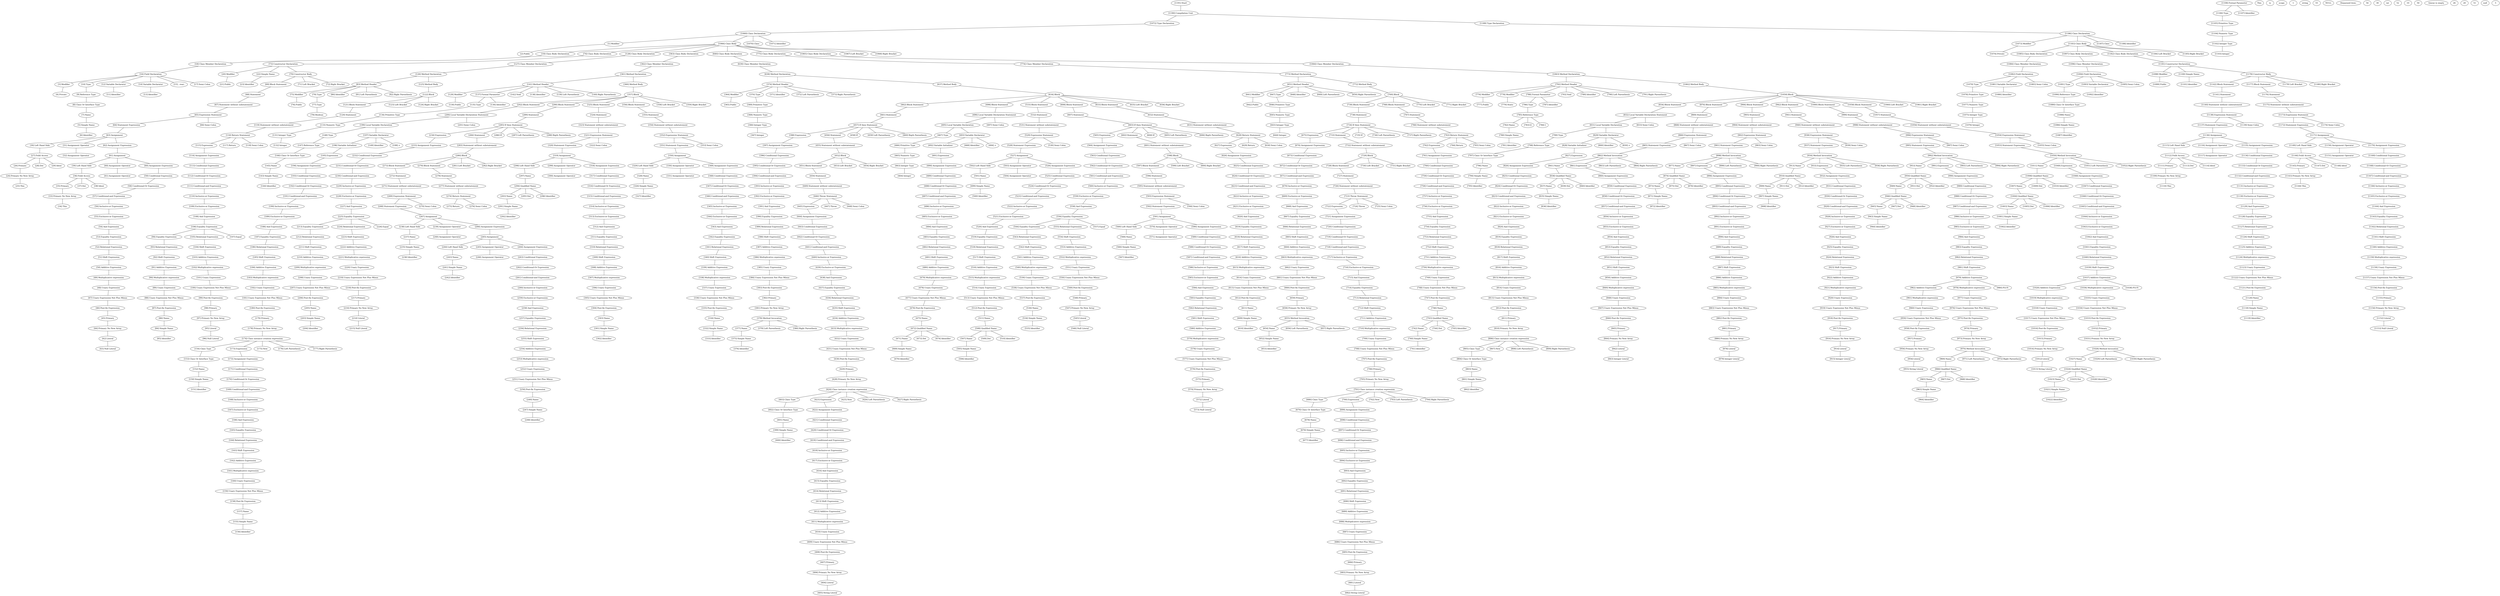 strict graph{ 
"[1] Modifier"--"[2] Public"
"[3] Modifier"--"[4] Private"
"[5] Simple Name"--"[6] Identifier"
"[7] Name"--"[5] Simple Name"
"[8] Class Or Interface Type"--"[7] Name"
"[9] Reference Type"--"[8] Class Or Interface Type"
"[10] Type"--"[9] Reference Type"
"[12] Variable Declarator"--"[11] Identifier"
"[14] Variable Declarator"--"[13] Identifier"
"[16] Field Declaration"--"[3] Modifier"
"[16] Field Declaration"--"[10] Type"
"[16] Field Declaration"--"[12] Variable Declarator"
"[16] Field Declaration"--"[15] , rear;"
"[16] Field Declaration"--"[14] Variable Declarator"
"[16] Field Declaration"--"[17] Semi Colon"
"[18] Class Member Declaration"--"[16] Field Declaration"
"[19] Class Body Declaration"--"[18] Class Member Declaration"
"[20] Modifier"--"[21] Public"
"[22] Simple Name"--"[23] Identifier"
"[24] Primary No New Array"--"[25] This"
"[26] Primary"--"[24] Primary No New Array"
"[27] Feild Access"--"[26] Primary"
"[27] Feild Access"--"[28] Dot"
"[27] Feild Access"--"[29] Ident"
"[30] Left Hand Side"--"[27] Feild Access"
"[31] Assignment Operator"--"[32] Assignment Operator"
"[33] Primary No New Array"--"[34] This"
"[35] Primary"--"[33] Primary No New Array"
"[36] Feild Access"--"[35] Primary"
"[36] Feild Access"--"[37] Dot"
"[36] Feild Access"--"[38] Ident"
"[39] Left Hand Side"--"[36] Feild Access"
"[40] Assignment Operator"--"[41] Assignment Operator"
"[42] Literal"--"[43] Null Literal"
"[44] Primary No New Array"--"[42] Literal"
"[45] Primary"--"[44] Primary No New Array"
"[46] Post-fix Expression"--"[45] Primary"
"[47] Unary Expression Not Plus Minus"--"[46] Post-fix Expression"
"[48] Unary Expression"--"[47] Unary Expression Not Plus Minus"
"[49] Multiplicative expression"--"[48] Unary Expression"
"[50] Additive Expression"--"[49] Multiplicative expression"
"[51] Shift Expression"--"[50] Additive Expression"
"[52] Relational Expression"--"[51] Shift Expression"
"[53] Equality Expression"--"[52] Relational Expression"
"[54] And Expression"--"[53] Equality Expression"
"[55] Exclusive-or Expression"--"[54] And Expression"
"[56] Inclusive-or Expression"--"[55] Exclusive-or Expression"
"[57] Conditional-and Expression"--"[56] Inclusive-or Expression"
"[58] Conditional-Or Expression"--"[57] Conditional-and Expression"
"[59] Conditional Expression"--"[58] Conditional-Or Expression"
"[60] Assignment Expression"--"[59] Conditional Expression"
"[61] Assignment"--"[39] Left Hand Side"
"[61] Assignment"--"[40] Assignment Operator"
"[61] Assignment"--"[60] Assignment Expression"
"[62] Assignment Expression"--"[61] Assignment"
"[63] Assignment"--"[30] Left Hand Side"
"[63] Assignment"--"[31] Assignment Operator"
"[63] Assignment"--"[62] Assignment Expression"
"[64] Statement Expression"--"[63] Assignment"
"[65] Expression Statement"--"[64] Statement Expression"
"[65] Expression Statement"--"[66] Semi Colon"
"[67] Statement without substatement"--"[65] Expression Statement"
"[68] Statement"--"[67] Statement without substatement"
"[69] Block Statement"--"[68] Statement"
"[70] Constructor Body"--"[71] Left Bracket"
"[70] Constructor Body"--"[69] Block Statement"
"[70] Constructor Body"--"[72] Right Bracket"
"[73] Constructor Declaration"--"[20] Modifier"
"[73] Constructor Declaration"--"[22] Simple Name"
"[73] Constructor Declaration"--"[70] Constructor Body"
"[74] Class Body Declaration"--"[73] Constructor Declaration"
"[75] Modifier"--"[76] Public"
"[77] Type"--"[78] Boolean"
"[79] Type"--"[77] Type"
"[83] Method Header"--"[75] Modifier"
"[83] Method Header"--"[79] Type"
"[83] Method Header"--"[80] Identifier"
"[83] Method Header"--"[81] Left Parenthesis"
"[83] Method Header"--"[82] Right Parenthesis"
"[84] Simple Name"--"[85] Identifier"
"[86] Name"--"[84] Simple Name"
"[87] Post-fix Expression"--"[86] Name"
"[88] Unary Expression Not Plus Minus"--"[87] Post-fix Expression"
"[89] Unary Expression"--"[88] Unary Expression Not Plus Minus"
"[90] Multiplicative expression"--"[89] Unary Expression"
"[91] Additive Expression"--"[90] Multiplicative expression"
"[92] Shift Expression"--"[91] Additive Expression"
"[93] Relational Expression"--"[92] Shift Expression"
"[94] Equality Expression"--"[93] Relational Expression"
"[95] Literal"--"[96] Null Literal"
"[97] Primary No New Array"--"[95] Literal"
"[98] Primary"--"[97] Primary No New Array"
"[99] Post-fix Expression"--"[98] Primary"
"[100] Unary Expression Not Plus Minus"--"[99] Post-fix Expression"
"[101] Unary Expression"--"[100] Unary Expression Not Plus Minus"
"[102] Multiplicative expression"--"[101] Unary Expression"
"[103] Additive Expression"--"[102] Multiplicative expression"
"[104] Shift Expression"--"[103] Additive Expression"
"[105] Relational Expression"--"[104] Shift Expression"
"[106] Equality Expression"--"[94] Equality Expression"
"[106] Equality Expression"--"[107] Equal"
"[106] Equality Expression"--"[105] Relational Expression"
"[108] And Expression"--"[106] Equality Expression"
"[109] Exclusive-or Expression"--"[108] And Expression"
"[110] Inclusive-or Expression"--"[109] Exclusive-or Expression"
"[111] Conditional-and Expression"--"[110] Inclusive-or Expression"
"[112] Conditional-Or Expression"--"[111] Conditional-and Expression"
"[113] Conditional Expression"--"[112] Conditional-Or Expression"
"[114] Assignment Expression"--"[113] Conditional Expression"
"[115] Expression"--"[114] Assignment Expression"
"[116] Return Statement"--"[117] Return"
"[116] Return Statement"--"[115] Expression"
"[116] Return Statement"--"[118] Semi Colon"
"[119] Statement without substatement"--"[116] Return Statement"
"[120] Statement"--"[119] Statement without substatement"
"[121] Block Statement"--"[120] Statement"
"[122] Block"--"[123] Left Bracket"
"[122] Block"--"[121] Block Statement"
"[122] Block"--"[124] Right Bracket"
"[125] Method Body"--"[122] Block"
"[126] Method Declaration"--"[83] Method Header"
"[126] Method Declaration"--"[125] Method Body"
"[127] Class Member Declaration"--"[126] Method Declaration"
"[128] Class Body Declaration"--"[127] Class Member Declaration"
"[129] Modifier"--"[130] Public"
"[131] Integer Type"--"[132] Integer"
"[133] Numeric Type"--"[131] Integer Type"
"[134] Primitive Type"--"[133] Numeric Type"
"[135] Type"--"[134] Primitive Type"
"[137] Formal Parameter"--"[135] Type"
"[137] Formal Parameter"--"[136] Identifier"
"[141] Method Header"--"[129] Modifier"
"[141] Method Header"--"[142] Void"
"[141] Method Header"--"[138] Identifier"
"[141] Method Header"--"[139] Left Parenthesis"
"[141] Method Header"--"[137] Formal Parameter"
"[141] Method Header"--"[140] Right Parenthesis"
"[143] Simple Name"--"[144] Identifier"
"[145] Name"--"[143] Simple Name"
"[146] Class Or Interface Type"--"[145] Name"
"[147] Reference Type"--"[146] Class Or Interface Type"
"[148] Type"--"[147] Reference Type"
"[150] Simple Name"--"[151] Identifier"
"[152] Name"--"[150] Simple Name"
"[153] Class Or Interface Type"--"[152] Name"
"[154] Class Type"--"[153] Class Or Interface Type"
"[155] Simple Name"--"[156] Identifier"
"[157] Name"--"[155] Simple Name"
"[158] Post-fix Expression"--"[157] Name"
"[159] Unary Expression Not Plus Minus"--"[158] Post-fix Expression"
"[160] Unary Expression"--"[159] Unary Expression Not Plus Minus"
"[161] Multiplicative expression"--"[160] Unary Expression"
"[162] Additive Expression"--"[161] Multiplicative expression"
"[163] Shift Expression"--"[162] Additive Expression"
"[164] Relational Expression"--"[163] Shift Expression"
"[165] Equality Expression"--"[164] Relational Expression"
"[166] And Expression"--"[165] Equality Expression"
"[167] Exclusive-or Expression"--"[166] And Expression"
"[168] Inclusive-or Expression"--"[167] Exclusive-or Expression"
"[169] Conditional-and Expression"--"[168] Inclusive-or Expression"
"[170] Conditional-Or Expression"--"[169] Conditional-and Expression"
"[171] Conditional Expression"--"[170] Conditional-Or Expression"
"[172] Assignment Expression"--"[171] Conditional Expression"
"[173] Expression"--"[172] Assignment Expression"
"[174] Class instance creation expression"--"[175] New"
"[174] Class instance creation expression"--"[154] Class Type"
"[174] Class instance creation expression"--"[176] Left Parenthesis"
"[174] Class instance creation expression"--"[173] Expression"
"[174] Class instance creation expression"--"[177] Right Parenthesis"
"[178] Primary No New Array"--"[174] Class instance creation expression"
"[179] Primary"--"[178] Primary No New Array"
"[180] Post-fix Expression"--"[179] Primary"
"[181] Unary Expression Not Plus Minus"--"[180] Post-fix Expression"
"[182] Unary Expression"--"[181] Unary Expression Not Plus Minus"
"[183] Multiplicative expression"--"[182] Unary Expression"
"[184] Additive Expression"--"[183] Multiplicative expression"
"[185] Shift Expression"--"[184] Additive Expression"
"[186] Relational Expression"--"[185] Shift Expression"
"[187] Equality Expression"--"[186] Relational Expression"
"[188] And Expression"--"[187] Equality Expression"
"[189] Exclusive-or Expression"--"[188] And Expression"
"[190] Inclusive-or Expression"--"[189] Exclusive-or Expression"
"[191] Conditional-and Expression"--"[190] Inclusive-or Expression"
"[192] Conditional-Or Expression"--"[191] Conditional-and Expression"
"[193] Conditional Expression"--"[192] Conditional-Or Expression"
"[194] Assignment Expression"--"[193] Conditional Expression"
"[195] Expression"--"[194] Assignment Expression"
"[196] Variable Initializer"--"[195] Expression"
"[197] Variable Declarator"--"[149] Identifier"
"[197] Variable Declarator"--"[198] ="
"[197] Variable Declarator"--"[196] Variable Initializer"
"[199] Local Variable Declaration"--"[148] Type"
"[199] Local Variable Declaration"--"[197] Variable Declarator"
"[200] Local Variable Declaration Statement"--"[199] Local Variable Declaration"
"[200] Local Variable Declaration Statement"--"[201] Semi Colon"
"[202] Block Statement"--"[200] Local Variable Declaration Statement"
"[203] Simple Name"--"[204] Identifier"
"[205] Name"--"[203] Simple Name"
"[206] Post-fix Expression"--"[205] Name"
"[207] Unary Expression Not Plus Minus"--"[206] Post-fix Expression"
"[208] Unary Expression"--"[207] Unary Expression Not Plus Minus"
"[209] Multiplicative expression"--"[208] Unary Expression"
"[210] Additive Expression"--"[209] Multiplicative expression"
"[211] Shift Expression"--"[210] Additive Expression"
"[212] Relational Expression"--"[211] Shift Expression"
"[213] Equality Expression"--"[212] Relational Expression"
"[214] Literal"--"[215] Null Literal"
"[216] Primary No New Array"--"[214] Literal"
"[217] Primary"--"[216] Primary No New Array"
"[218] Post-fix Expression"--"[217] Primary"
"[219] Unary Expression Not Plus Minus"--"[218] Post-fix Expression"
"[220] Unary Expression"--"[219] Unary Expression Not Plus Minus"
"[221] Multiplicative expression"--"[220] Unary Expression"
"[222] Additive Expression"--"[221] Multiplicative expression"
"[223] Shift Expression"--"[222] Additive Expression"
"[224] Relational Expression"--"[223] Shift Expression"
"[225] Equality Expression"--"[213] Equality Expression"
"[225] Equality Expression"--"[226] Equal"
"[225] Equality Expression"--"[224] Relational Expression"
"[227] And Expression"--"[225] Equality Expression"
"[228] Exclusive-or Expression"--"[227] And Expression"
"[229] Inclusive-or Expression"--"[228] Exclusive-or Expression"
"[230] Conditional-and Expression"--"[229] Inclusive-or Expression"
"[231] Conditional-Or Expression"--"[230] Conditional-and Expression"
"[232] Conditional Expression"--"[231] Conditional-Or Expression"
"[233] Assignment Expression"--"[232] Conditional Expression"
"[234] Expression"--"[233] Assignment Expression"
"[235] Simple Name"--"[236] Identifier"
"[237] Name"--"[235] Simple Name"
"[238] Left Hand Side"--"[237] Name"
"[239] Assignment Operator"--"[240] Assignment Operator"
"[241] Simple Name"--"[242] Identifier"
"[243] Name"--"[241] Simple Name"
"[244] Left Hand Side"--"[243] Name"
"[245] Assignment Operator"--"[246] Assignment Operator"
"[247] Simple Name"--"[248] Identifier"
"[249] Name"--"[247] Simple Name"
"[250] Post-fix Expression"--"[249] Name"
"[251] Unary Expression Not Plus Minus"--"[250] Post-fix Expression"
"[252] Unary Expression"--"[251] Unary Expression Not Plus Minus"
"[253] Multiplicative expression"--"[252] Unary Expression"
"[254] Additive Expression"--"[253] Multiplicative expression"
"[255] Shift Expression"--"[254] Additive Expression"
"[256] Relational Expression"--"[255] Shift Expression"
"[257] Equality Expression"--"[256] Relational Expression"
"[258] And Expression"--"[257] Equality Expression"
"[259] Exclusive-or Expression"--"[258] And Expression"
"[260] Inclusive-or Expression"--"[259] Exclusive-or Expression"
"[261] Conditional-and Expression"--"[260] Inclusive-or Expression"
"[262] Conditional-Or Expression"--"[261] Conditional-and Expression"
"[263] Conditional Expression"--"[262] Conditional-Or Expression"
"[264] Assignment Expression"--"[263] Conditional Expression"
"[265] Assignment"--"[244] Left Hand Side"
"[265] Assignment"--"[245] Assignment Operator"
"[265] Assignment"--"[264] Assignment Expression"
"[266] Assignment Expression"--"[265] Assignment"
"[267] Assignment"--"[238] Left Hand Side"
"[267] Assignment"--"[239] Assignment Operator"
"[267] Assignment"--"[266] Assignment Expression"
"[268] Statement Expression"--"[267] Assignment"
"[269] Expression Statement"--"[268] Statement Expression"
"[269] Expression Statement"--"[270] Semi Colon"
"[271] Statement without substatement"--"[269] Expression Statement"
"[272] Statement"--"[271] Statement without substatement"
"[273] Block Statement"--"[272] Statement"
"[274] Return Statement"--"[275] Return"
"[274] Return Statement"--"[276] Semi Colon"
"[277] Statement without substatement"--"[274] Return Statement"
"[278] Statement"--"[277] Statement without substatement"
"[279] Block Statement"--"[278] Statement"
"[280] Block"--"[281] Left Bracket"
"[280] Block"--"[273] Block Statement"
"[280] Block"--"[279] Block Statement"
"[280] Block"--"[282] Right Bracket"
"[283] Statement without substatement"--"[280] Block"
"[284] Statement"--"[283] Statement without substatement"
"[285] If then Statement"--"[286] If"
"[285] If then Statement"--"[287] Left Parenthesis"
"[285] If then Statement"--"[234] Expression"
"[285] If then Statement"--"[288] Rigth Parenthesis"
"[285] If then Statement"--"[284] Statement"
"[289] Statement"--"[285] If then Statement"
"[290] Block Statement"--"[289] Statement"
"[291] Simple Name"--"[292] Identifier"
"[293] Name"--"[291] Simple Name"
"[294] Qualified Name"--"[293] Name"
"[294] Qualified Name"--"[295] Dot"
"[294] Qualified Name"--"[296] Identifier"
"[297] Name"--"[294] Qualified Name"
"[298] Left Hand Side"--"[297] Name"
"[299] Assignment Operator"--"[300] Assignment Operator"
"[301] Simple Name"--"[302] Identifier"
"[303] Name"--"[301] Simple Name"
"[304] Post-fix Expression"--"[303] Name"
"[305] Unary Expression Not Plus Minus"--"[304] Post-fix Expression"
"[306] Unary Expression"--"[305] Unary Expression Not Plus Minus"
"[307] Multiplicative expression"--"[306] Unary Expression"
"[308] Additive Expression"--"[307] Multiplicative expression"
"[309] Shift Expression"--"[308] Additive Expression"
"[310] Relational Expression"--"[309] Shift Expression"
"[311] Equality Expression"--"[310] Relational Expression"
"[312] And Expression"--"[311] Equality Expression"
"[313] Exclusive-or Expression"--"[312] And Expression"
"[314] Inclusive-or Expression"--"[313] Exclusive-or Expression"
"[315] Conditional-and Expression"--"[314] Inclusive-or Expression"
"[316] Conditional-Or Expression"--"[315] Conditional-and Expression"
"[317] Conditional Expression"--"[316] Conditional-Or Expression"
"[318] Assignment Expression"--"[317] Conditional Expression"
"[319] Assignment"--"[298] Left Hand Side"
"[319] Assignment"--"[299] Assignment Operator"
"[319] Assignment"--"[318] Assignment Expression"
"[320] Statement Expression"--"[319] Assignment"
"[321] Expression Statement"--"[320] Statement Expression"
"[321] Expression Statement"--"[322] Semi Colon"
"[323] Statement without substatement"--"[321] Expression Statement"
"[324] Statement"--"[323] Statement without substatement"
"[325] Block Statement"--"[324] Statement"
"[326] Simple Name"--"[327] Identifier"
"[328] Name"--"[326] Simple Name"
"[329] Left Hand Side"--"[328] Name"
"[330] Assignment Operator"--"[331] Assignment Operator"
"[332] Simple Name"--"[333] Identifier"
"[334] Name"--"[332] Simple Name"
"[335] Post-fix Expression"--"[334] Name"
"[336] Unary Expression Not Plus Minus"--"[335] Post-fix Expression"
"[337] Unary Expression"--"[336] Unary Expression Not Plus Minus"
"[338] Multiplicative expression"--"[337] Unary Expression"
"[339] Additive Expression"--"[338] Multiplicative expression"
"[340] Shift Expression"--"[339] Additive Expression"
"[341] Relational Expression"--"[340] Shift Expression"
"[342] Equality Expression"--"[341] Relational Expression"
"[343] And Expression"--"[342] Equality Expression"
"[344] Exclusive-or Expression"--"[343] And Expression"
"[345] Inclusive-or Expression"--"[344] Exclusive-or Expression"
"[346] Conditional-and Expression"--"[345] Inclusive-or Expression"
"[347] Conditional-Or Expression"--"[346] Conditional-and Expression"
"[348] Conditional Expression"--"[347] Conditional-Or Expression"
"[349] Assignment Expression"--"[348] Conditional Expression"
"[350] Assignment"--"[329] Left Hand Side"
"[350] Assignment"--"[330] Assignment Operator"
"[350] Assignment"--"[349] Assignment Expression"
"[351] Statement Expression"--"[350] Assignment"
"[352] Expression Statement"--"[351] Statement Expression"
"[352] Expression Statement"--"[353] Semi Colon"
"[354] Statement without substatement"--"[352] Expression Statement"
"[355] Statement"--"[354] Statement without substatement"
"[356] Block Statement"--"[355] Statement"
"[357] Block"--"[358] Left Bracket"
"[357] Block"--"[202] Block Statement"
"[357] Block"--"[290] Block Statement"
"[357] Block"--"[325] Block Statement"
"[357] Block"--"[356] Block Statement"
"[357] Block"--"[359] Right Bracket"
"[360] Method Body"--"[357] Block"
"[361] Method Declaration"--"[141] Method Header"
"[361] Method Declaration"--"[360] Method Body"
"[362] Class Member Declaration"--"[361] Method Declaration"
"[363] Class Body Declaration"--"[362] Class Member Declaration"
"[364] Modifier"--"[365] Public"
"[366] Integer Type"--"[367] Integer"
"[368] Numeric Type"--"[366] Integer Type"
"[369] Primitive Type"--"[368] Numeric Type"
"[370] Type"--"[369] Primitive Type"
"[374] Method Header"--"[364] Modifier"
"[374] Method Header"--"[370] Type"
"[374] Method Header"--"[371] Identifier"
"[374] Method Header"--"[372] Left Parenthesis"
"[374] Method Header"--"[373] Right Parenthesis"
"[375] Simple Name"--"[376] Identifier"
"[377] Name"--"[375] Simple Name"
"[378] Method Invocation"--"[377] Name"
"[378] Method Invocation"--"[379] Left Parenthesis"
"[378] Method Invocation"--"[380] Right Parenthesis"
"[381] Primary No New Array"--"[378] Method Invocation"
"[382] Primary"--"[381] Primary No New Array"
"[383] Post-fix Expression"--"[382] Primary"
"[384] Unary Expression Not Plus Minus"--"[383] Post-fix Expression"
"[385] Unary Expression"--"[384] Unary Expression Not Plus Minus"
"[386] Multiplicative expression"--"[385] Unary Expression"
"[387] Additive Expression"--"[386] Multiplicative expression"
"[388] Shift Expression"--"[387] Additive Expression"
"[389] Relational Expression"--"[388] Shift Expression"
"[390] Equality Expression"--"[389] Relational Expression"
"[391] And Expression"--"[390] Equality Expression"
"[392] Exclusive-or Expression"--"[391] And Expression"
"[393] Inclusive-or Expression"--"[392] Exclusive-or Expression"
"[394] Conditional-and Expression"--"[393] Inclusive-or Expression"
"[395] Conditional-Or Expression"--"[394] Conditional-and Expression"
"[396] Conditional Expression"--"[395] Conditional-Or Expression"
"[397] Assignment Expression"--"[396] Conditional Expression"
"[398] Expression"--"[397] Assignment Expression"
"[399] Simple Name"--"[400] Identifier"
"[401] Name"--"[399] Simple Name"
"[402] Class Or Interface Type"--"[401] Name"
"[403] Class Type"--"[402] Class Or Interface Type"
"[404] Literal"--"[405] String Literal"
"[406] Primary No New Array"--"[404] Literal"
"[407] Primary"--"[406] Primary No New Array"
"[408] Post-fix Expression"--"[407] Primary"
"[409] Unary Expression Not Plus Minus"--"[408] Post-fix Expression"
"[410] Unary Expression"--"[409] Unary Expression Not Plus Minus"
"[411] Multiplicative expression"--"[410] Unary Expression"
"[412] Additive Expression"--"[411] Multiplicative expression"
"[413] Shift Expression"--"[412] Additive Expression"
"[414] Relational Expression"--"[413] Shift Expression"
"[415] Equality Expression"--"[414] Relational Expression"
"[416] And Expression"--"[415] Equality Expression"
"[417] Exclusive-or Expression"--"[416] And Expression"
"[418] Inclusive-or Expression"--"[417] Exclusive-or Expression"
"[419] Conditional-and Expression"--"[418] Inclusive-or Expression"
"[420] Conditional-Or Expression"--"[419] Conditional-and Expression"
"[421] Conditional Expression"--"[420] Conditional-Or Expression"
"[422] Assignment Expression"--"[421] Conditional Expression"
"[423] Expression"--"[422] Assignment Expression"
"[424] Class instance creation expression"--"[425] New"
"[424] Class instance creation expression"--"[403] Class Type"
"[424] Class instance creation expression"--"[426] Left Parenthesis"
"[424] Class instance creation expression"--"[423] Expression"
"[424] Class instance creation expression"--"[427] Right Parenthesis"
"[428] Primary No New Array"--"[424] Class instance creation expression"
"[429] Primary"--"[428] Primary No New Array"
"[430] Post-fix Expression"--"[429] Primary"
"[431] Unary Expression Not Plus Minus"--"[430] Post-fix Expression"
"[432] Unary Expression"--"[431] Unary Expression Not Plus Minus"
"[433] Multiplicative expression"--"[432] Unary Expression"
"[434] Additive Expression"--"[433] Multiplicative expression"
"[435] Shift Expression"--"[434] Additive Expression"
"[436] Relational Expression"--"[435] Shift Expression"
"[437] Equality Expression"--"[436] Relational Expression"
"[438] And Expression"--"[437] Equality Expression"
"[439] Exclusive-or Expression"--"[438] And Expression"
"[440] Inclusive-or Expression"--"[439] Exclusive-or Expression"
"[441] Conditional-and Expression"--"[440] Inclusive-or Expression"
"[442] Conditional-Or Expression"--"[441] Conditional-and Expression"
"[443] Conditional Expression"--"[442] Conditional-Or Expression"
"[444] Assignment Expression"--"[443] Conditional Expression"
"[445] Expression"--"[444] Assignment Expression"
"[446] Throw Statement"--"[447] Throw"
"[446] Throw Statement"--"[445] Expression"
"[446] Throw Statement"--"[448] Semi Colon"
"[449] Statement without substatement"--"[446] Throw Statement"
"[450] Statement"--"[449] Statement without substatement"
"[451] Block Statement"--"[450] Statement"
"[452] Block"--"[453] Left Bracket"
"[452] Block"--"[451] Block Statement"
"[452] Block"--"[454] Right Bracket"
"[455] Statement without substatement"--"[452] Block"
"[456] Statement"--"[455] Statement without substatement"
"[457] If then Statement"--"[458] If"
"[457] If then Statement"--"[459] Left Parenthesis"
"[457] If then Statement"--"[398] Expression"
"[457] If then Statement"--"[460] Rigth Parenthesis"
"[457] If then Statement"--"[456] Statement"
"[461] Statement"--"[457] If then Statement"
"[462] Block Statement"--"[461] Statement"
"[463] Integer Type"--"[464] Integer"
"[465] Numeric Type"--"[463] Integer Type"
"[466] Primitive Type"--"[465] Numeric Type"
"[467] Type"--"[466] Primitive Type"
"[469] Simple Name"--"[470] Identifier"
"[471] Name"--"[469] Simple Name"
"[472] Qualified Name"--"[471] Name"
"[472] Qualified Name"--"[473] Dot"
"[472] Qualified Name"--"[474] Identifier"
"[475] Name"--"[472] Qualified Name"
"[476] Post-fix Expression"--"[475] Name"
"[477] Unary Expression Not Plus Minus"--"[476] Post-fix Expression"
"[478] Unary Expression"--"[477] Unary Expression Not Plus Minus"
"[479] Multiplicative expression"--"[478] Unary Expression"
"[480] Additive Expression"--"[479] Multiplicative expression"
"[481] Shift Expression"--"[480] Additive Expression"
"[482] Relational Expression"--"[481] Shift Expression"
"[483] Equality Expression"--"[482] Relational Expression"
"[484] And Expression"--"[483] Equality Expression"
"[485] Exclusive-or Expression"--"[484] And Expression"
"[486] Inclusive-or Expression"--"[485] Exclusive-or Expression"
"[487] Conditional-and Expression"--"[486] Inclusive-or Expression"
"[488] Conditional-Or Expression"--"[487] Conditional-and Expression"
"[489] Conditional Expression"--"[488] Conditional-Or Expression"
"[490] Assignment Expression"--"[489] Conditional Expression"
"[491] Expression"--"[490] Assignment Expression"
"[492] Variable Initializer"--"[491] Expression"
"[493] Variable Declarator"--"[468] Identifier"
"[493] Variable Declarator"--"[494] ="
"[493] Variable Declarator"--"[492] Variable Initializer"
"[495] Local Variable Declaration"--"[467] Type"
"[495] Local Variable Declaration"--"[493] Variable Declarator"
"[496] Local Variable Declaration Statement"--"[495] Local Variable Declaration"
"[496] Local Variable Declaration Statement"--"[497] Semi Colon"
"[498] Block Statement"--"[496] Local Variable Declaration Statement"
"[499] Simple Name"--"[500] Identifier"
"[501] Name"--"[499] Simple Name"
"[502] Left Hand Side"--"[501] Name"
"[503] Assignment Operator"--"[504] Assignment Operator"
"[505] Simple Name"--"[506] Identifier"
"[507] Name"--"[505] Simple Name"
"[508] Qualified Name"--"[507] Name"
"[508] Qualified Name"--"[509] Dot"
"[508] Qualified Name"--"[510] Identifier"
"[511] Name"--"[508] Qualified Name"
"[512] Post-fix Expression"--"[511] Name"
"[513] Unary Expression Not Plus Minus"--"[512] Post-fix Expression"
"[514] Unary Expression"--"[513] Unary Expression Not Plus Minus"
"[515] Multiplicative expression"--"[514] Unary Expression"
"[516] Additive Expression"--"[515] Multiplicative expression"
"[517] Shift Expression"--"[516] Additive Expression"
"[518] Relational Expression"--"[517] Shift Expression"
"[519] Equality Expression"--"[518] Relational Expression"
"[520] And Expression"--"[519] Equality Expression"
"[521] Exclusive-or Expression"--"[520] And Expression"
"[522] Inclusive-or Expression"--"[521] Exclusive-or Expression"
"[523] Conditional-and Expression"--"[522] Inclusive-or Expression"
"[524] Conditional-Or Expression"--"[523] Conditional-and Expression"
"[525] Conditional Expression"--"[524] Conditional-Or Expression"
"[526] Assignment Expression"--"[525] Conditional Expression"
"[527] Assignment"--"[502] Left Hand Side"
"[527] Assignment"--"[503] Assignment Operator"
"[527] Assignment"--"[526] Assignment Expression"
"[528] Statement Expression"--"[527] Assignment"
"[529] Expression Statement"--"[528] Statement Expression"
"[529] Expression Statement"--"[530] Semi Colon"
"[531] Statement without substatement"--"[529] Expression Statement"
"[532] Statement"--"[531] Statement without substatement"
"[533] Block Statement"--"[532] Statement"
"[534] Simple Name"--"[535] Identifier"
"[536] Name"--"[534] Simple Name"
"[537] Post-fix Expression"--"[536] Name"
"[538] Unary Expression Not Plus Minus"--"[537] Post-fix Expression"
"[539] Unary Expression"--"[538] Unary Expression Not Plus Minus"
"[540] Multiplicative expression"--"[539] Unary Expression"
"[541] Additive Expression"--"[540] Multiplicative expression"
"[542] Shift Expression"--"[541] Additive Expression"
"[543] Relational Expression"--"[542] Shift Expression"
"[544] Equality Expression"--"[543] Relational Expression"
"[545] Literal"--"[546] Null Literal"
"[547] Primary No New Array"--"[545] Literal"
"[548] Primary"--"[547] Primary No New Array"
"[549] Post-fix Expression"--"[548] Primary"
"[550] Unary Expression Not Plus Minus"--"[549] Post-fix Expression"
"[551] Unary Expression"--"[550] Unary Expression Not Plus Minus"
"[552] Multiplicative expression"--"[551] Unary Expression"
"[553] Additive Expression"--"[552] Multiplicative expression"
"[554] Shift Expression"--"[553] Additive Expression"
"[555] Relational Expression"--"[554] Shift Expression"
"[556] Equality Expression"--"[544] Equality Expression"
"[556] Equality Expression"--"[557] Equal"
"[556] Equality Expression"--"[555] Relational Expression"
"[558] And Expression"--"[556] Equality Expression"
"[559] Exclusive-or Expression"--"[558] And Expression"
"[560] Inclusive-or Expression"--"[559] Exclusive-or Expression"
"[561] Conditional-and Expression"--"[560] Inclusive-or Expression"
"[562] Conditional-Or Expression"--"[561] Conditional-and Expression"
"[563] Conditional Expression"--"[562] Conditional-Or Expression"
"[564] Assignment Expression"--"[563] Conditional Expression"
"[565] Expression"--"[564] Assignment Expression"
"[566] Simple Name"--"[567] Identifier"
"[568] Name"--"[566] Simple Name"
"[569] Left Hand Side"--"[568] Name"
"[570] Assignment Operator"--"[571] Assignment Operator"
"[572] Literal"--"[573] Null Literal"
"[574] Primary No New Array"--"[572] Literal"
"[575] Primary"--"[574] Primary No New Array"
"[576] Post-fix Expression"--"[575] Primary"
"[577] Unary Expression Not Plus Minus"--"[576] Post-fix Expression"
"[578] Unary Expression"--"[577] Unary Expression Not Plus Minus"
"[579] Multiplicative expression"--"[578] Unary Expression"
"[580] Additive Expression"--"[579] Multiplicative expression"
"[581] Shift Expression"--"[580] Additive Expression"
"[582] Relational Expression"--"[581] Shift Expression"
"[583] Equality Expression"--"[582] Relational Expression"
"[584] And Expression"--"[583] Equality Expression"
"[585] Exclusive-or Expression"--"[584] And Expression"
"[586] Inclusive-or Expression"--"[585] Exclusive-or Expression"
"[587] Conditional-and Expression"--"[586] Inclusive-or Expression"
"[588] Conditional-Or Expression"--"[587] Conditional-and Expression"
"[589] Conditional Expression"--"[588] Conditional-Or Expression"
"[590] Assignment Expression"--"[589] Conditional Expression"
"[591] Assignment"--"[569] Left Hand Side"
"[591] Assignment"--"[570] Assignment Operator"
"[591] Assignment"--"[590] Assignment Expression"
"[592] Statement Expression"--"[591] Assignment"
"[593] Expression Statement"--"[592] Statement Expression"
"[593] Expression Statement"--"[594] Semi Colon"
"[595] Statement without substatement"--"[593] Expression Statement"
"[596] Statement"--"[595] Statement without substatement"
"[597] Block Statement"--"[596] Statement"
"[598] Block"--"[599] Left Bracket"
"[598] Block"--"[597] Block Statement"
"[598] Block"--"[600] Right Bracket"
"[601] Statement without substatement"--"[598] Block"
"[602] Statement"--"[601] Statement without substatement"
"[603] If then Statement"--"[604] If"
"[603] If then Statement"--"[605] Left Parenthesis"
"[603] If then Statement"--"[565] Expression"
"[603] If then Statement"--"[606] Rigth Parenthesis"
"[603] If then Statement"--"[602] Statement"
"[607] Statement"--"[603] If then Statement"
"[608] Block Statement"--"[607] Statement"
"[609] Simple Name"--"[610] Identifier"
"[611] Name"--"[609] Simple Name"
"[612] Post-fix Expression"--"[611] Name"
"[613] Unary Expression Not Plus Minus"--"[612] Post-fix Expression"
"[614] Unary Expression"--"[613] Unary Expression Not Plus Minus"
"[615] Multiplicative expression"--"[614] Unary Expression"
"[616] Additive Expression"--"[615] Multiplicative expression"
"[617] Shift Expression"--"[616] Additive Expression"
"[618] Relational Expression"--"[617] Shift Expression"
"[619] Equality Expression"--"[618] Relational Expression"
"[620] And Expression"--"[619] Equality Expression"
"[621] Exclusive-or Expression"--"[620] And Expression"
"[622] Inclusive-or Expression"--"[621] Exclusive-or Expression"
"[623] Conditional-and Expression"--"[622] Inclusive-or Expression"
"[624] Conditional-Or Expression"--"[623] Conditional-and Expression"
"[625] Conditional Expression"--"[624] Conditional-Or Expression"
"[626] Assignment Expression"--"[625] Conditional Expression"
"[627] Expression"--"[626] Assignment Expression"
"[628] Return Statement"--"[629] Return"
"[628] Return Statement"--"[627] Expression"
"[628] Return Statement"--"[630] Semi Colon"
"[631] Statement without substatement"--"[628] Return Statement"
"[632] Statement"--"[631] Statement without substatement"
"[633] Block Statement"--"[632] Statement"
"[634] Block"--"[635] Left Bracket"
"[634] Block"--"[462] Block Statement"
"[634] Block"--"[498] Block Statement"
"[634] Block"--"[533] Block Statement"
"[634] Block"--"[608] Block Statement"
"[634] Block"--"[633] Block Statement"
"[634] Block"--"[636] Right Bracket"
"[637] Method Body"--"[634] Block"
"[638] Method Declaration"--"[374] Method Header"
"[638] Method Declaration"--"[637] Method Body"
"[639] Class Member Declaration"--"[638] Method Declaration"
"[640] Class Body Declaration"--"[639] Class Member Declaration"
"[641] Modifier"--"[642] Public"
"[643] Integer Type"--"[644] Integer"
"[645] Numeric Type"--"[643] Integer Type"
"[646] Primitive Type"--"[645] Numeric Type"
"[647] Type"--"[646] Primitive Type"
"[651] Method Header"--"[641] Modifier"
"[651] Method Header"--"[647] Type"
"[651] Method Header"--"[648] Identifier"
"[651] Method Header"--"[649] Left Parenthesis"
"[651] Method Header"--"[650] Right Parenthesis"
"[652] Simple Name"--"[653] Identifier"
"[654] Name"--"[652] Simple Name"
"[655] Method Invocation"--"[654] Name"
"[655] Method Invocation"--"[656] Left Parenthesis"
"[655] Method Invocation"--"[657] Right Parenthesis"
"[658] Primary No New Array"--"[655] Method Invocation"
"[659] Primary"--"[658] Primary No New Array"
"[660] Post-fix Expression"--"[659] Primary"
"[661] Unary Expression Not Plus Minus"--"[660] Post-fix Expression"
"[662] Unary Expression"--"[661] Unary Expression Not Plus Minus"
"[663] Multiplicative expression"--"[662] Unary Expression"
"[664] Additive Expression"--"[663] Multiplicative expression"
"[665] Shift Expression"--"[664] Additive Expression"
"[666] Relational Expression"--"[665] Shift Expression"
"[667] Equality Expression"--"[666] Relational Expression"
"[668] And Expression"--"[667] Equality Expression"
"[669] Exclusive-or Expression"--"[668] And Expression"
"[670] Inclusive-or Expression"--"[669] Exclusive-or Expression"
"[671] Conditional-and Expression"--"[670] Inclusive-or Expression"
"[672] Conditional-Or Expression"--"[671] Conditional-and Expression"
"[673] Conditional Expression"--"[672] Conditional-Or Expression"
"[674] Assignment Expression"--"[673] Conditional Expression"
"[675] Expression"--"[674] Assignment Expression"
"[676] Simple Name"--"[677] Identifier"
"[678] Name"--"[676] Simple Name"
"[679] Class Or Interface Type"--"[678] Name"
"[680] Class Type"--"[679] Class Or Interface Type"
"[681] Literal"--"[682] String Literal"
"[683] Primary No New Array"--"[681] Literal"
"[684] Primary"--"[683] Primary No New Array"
"[685] Post-fix Expression"--"[684] Primary"
"[686] Unary Expression Not Plus Minus"--"[685] Post-fix Expression"
"[687] Unary Expression"--"[686] Unary Expression Not Plus Minus"
"[688] Multiplicative expression"--"[687] Unary Expression"
"[689] Additive Expression"--"[688] Multiplicative expression"
"[690] Shift Expression"--"[689] Additive Expression"
"[691] Relational Expression"--"[690] Shift Expression"
"[692] Equality Expression"--"[691] Relational Expression"
"[693] And Expression"--"[692] Equality Expression"
"[694] Exclusive-or Expression"--"[693] And Expression"
"[695] Inclusive-or Expression"--"[694] Exclusive-or Expression"
"[696] Conditional-and Expression"--"[695] Inclusive-or Expression"
"[697] Conditional-Or Expression"--"[696] Conditional-and Expression"
"[698] Conditional Expression"--"[697] Conditional-Or Expression"
"[699] Assignment Expression"--"[698] Conditional Expression"
"[700] Expression"--"[699] Assignment Expression"
"[701] Class instance creation expression"--"[702] New"
"[701] Class instance creation expression"--"[680] Class Type"
"[701] Class instance creation expression"--"[703] Left Parenthesis"
"[701] Class instance creation expression"--"[700] Expression"
"[701] Class instance creation expression"--"[704] Right Parenthesis"
"[705] Primary No New Array"--"[701] Class instance creation expression"
"[706] Primary"--"[705] Primary No New Array"
"[707] Post-fix Expression"--"[706] Primary"
"[708] Unary Expression Not Plus Minus"--"[707] Post-fix Expression"
"[709] Unary Expression"--"[708] Unary Expression Not Plus Minus"
"[710] Multiplicative expression"--"[709] Unary Expression"
"[711] Additive Expression"--"[710] Multiplicative expression"
"[712] Shift Expression"--"[711] Additive Expression"
"[713] Relational Expression"--"[712] Shift Expression"
"[714] Equality Expression"--"[713] Relational Expression"
"[715] And Expression"--"[714] Equality Expression"
"[716] Exclusive-or Expression"--"[715] And Expression"
"[717] Inclusive-or Expression"--"[716] Exclusive-or Expression"
"[718] Conditional-and Expression"--"[717] Inclusive-or Expression"
"[719] Conditional-Or Expression"--"[718] Conditional-and Expression"
"[720] Conditional Expression"--"[719] Conditional-Or Expression"
"[721] Assignment Expression"--"[720] Conditional Expression"
"[722] Expression"--"[721] Assignment Expression"
"[723] Throw Statement"--"[724] Throw"
"[723] Throw Statement"--"[722] Expression"
"[723] Throw Statement"--"[725] Semi Colon"
"[726] Statement without substatement"--"[723] Throw Statement"
"[727] Statement"--"[726] Statement without substatement"
"[728] Block Statement"--"[727] Statement"
"[729] Block"--"[730] Left Bracket"
"[729] Block"--"[728] Block Statement"
"[729] Block"--"[731] Right Bracket"
"[732] Statement without substatement"--"[729] Block"
"[733] Statement"--"[732] Statement without substatement"
"[734] If then Statement"--"[735] If"
"[734] If then Statement"--"[736] Left Parenthesis"
"[734] If then Statement"--"[675] Expression"
"[734] If then Statement"--"[737] Rigth Parenthesis"
"[734] If then Statement"--"[733] Statement"
"[738] Statement"--"[734] If then Statement"
"[739] Block Statement"--"[738] Statement"
"[740] Simple Name"--"[741] Identifier"
"[742] Name"--"[740] Simple Name"
"[743] Qualified Name"--"[742] Name"
"[743] Qualified Name"--"[744] Dot"
"[743] Qualified Name"--"[745] Identifier"
"[746] Name"--"[743] Qualified Name"
"[747] Post-fix Expression"--"[746] Name"
"[748] Unary Expression Not Plus Minus"--"[747] Post-fix Expression"
"[749] Unary Expression"--"[748] Unary Expression Not Plus Minus"
"[750] Multiplicative expression"--"[749] Unary Expression"
"[751] Additive Expression"--"[750] Multiplicative expression"
"[752] Shift Expression"--"[751] Additive Expression"
"[753] Relational Expression"--"[752] Shift Expression"
"[754] Equality Expression"--"[753] Relational Expression"
"[755] And Expression"--"[754] Equality Expression"
"[756] Exclusive-or Expression"--"[755] And Expression"
"[757] Inclusive-or Expression"--"[756] Exclusive-or Expression"
"[758] Conditional-and Expression"--"[757] Inclusive-or Expression"
"[759] Conditional-Or Expression"--"[758] Conditional-and Expression"
"[760] Conditional Expression"--"[759] Conditional-Or Expression"
"[761] Assignment Expression"--"[760] Conditional Expression"
"[762] Expression"--"[761] Assignment Expression"
"[763] Return Statement"--"[764] Return"
"[763] Return Statement"--"[762] Expression"
"[763] Return Statement"--"[765] Semi Colon"
"[766] Statement without substatement"--"[763] Return Statement"
"[767] Statement"--"[766] Statement without substatement"
"[768] Block Statement"--"[767] Statement"
"[769] Block"--"[770] Left Bracket"
"[769] Block"--"[739] Block Statement"
"[769] Block"--"[768] Block Statement"
"[769] Block"--"[771] Right Bracket"
"[772] Method Body"--"[769] Block"
"[773] Method Declaration"--"[651] Method Header"
"[773] Method Declaration"--"[772] Method Body"
"[774] Class Member Declaration"--"[773] Method Declaration"
"[775] Class Body Declaration"--"[774] Class Member Declaration"
"[776] Modifier"--"[777] Public"
"[778] Modifier"--"[779] Static"
"[780] Simple Name"--"[781] Identifier"
"[782] Name"--"[780] Simple Name"
"[785] Reference Type"--"[782] Name"
"[785] Reference Type"--"[782] Name"
"[785] Reference Type"--"[783] []"
"[785] Reference Type"--"[784] ]"
"[786] Type"--"[785] Reference Type"
"[788] Formal Parameter"--"[786] Type"
"[788] Formal Parameter"--"[787] Identifier"
"[792] Method Header"--"[776] Modifier"
"[792] Method Header"--"[778] Modifier"
"[792] Method Header"--"[793] Void"
"[792] Method Header"--"[789] Identifier"
"[792] Method Header"--"[790] Left Parenthesis"
"[792] Method Header"--"[788] Formal Parameter"
"[792] Method Header"--"[791] Right Parenthesis"
"[794] Simple Name"--"[795] Identifier"
"[796] Name"--"[794] Simple Name"
"[797] Class Or Interface Type"--"[796] Name"
"[798] Reference Type"--"[797] Class Or Interface Type"
"[799] Type"--"[798] Reference Type"
"[801] Simple Name"--"[802] Identifier"
"[803] Name"--"[801] Simple Name"
"[804] Class Or Interface Type"--"[803] Name"
"[805] Class Type"--"[804] Class Or Interface Type"
"[806] Class instance creation expression"--"[807] New"
"[806] Class instance creation expression"--"[805] Class Type"
"[806] Class instance creation expression"--"[808] Left Parenthesis"
"[806] Class instance creation expression"--"[809] Right Parenthesis"
"[810] Primary No New Array"--"[806] Class instance creation expression"
"[811] Primary"--"[810] Primary No New Array"
"[812] Post-fix Expression"--"[811] Primary"
"[813] Unary Expression Not Plus Minus"--"[812] Post-fix Expression"
"[814] Unary Expression"--"[813] Unary Expression Not Plus Minus"
"[815] Multiplicative expression"--"[814] Unary Expression"
"[816] Additive Expression"--"[815] Multiplicative expression"
"[817] Shift Expression"--"[816] Additive Expression"
"[818] Relational Expression"--"[817] Shift Expression"
"[819] Equality Expression"--"[818] Relational Expression"
"[820] And Expression"--"[819] Equality Expression"
"[821] Exclusive-or Expression"--"[820] And Expression"
"[822] Inclusive-or Expression"--"[821] Exclusive-or Expression"
"[823] Conditional-and Expression"--"[822] Inclusive-or Expression"
"[824] Conditional-Or Expression"--"[823] Conditional-and Expression"
"[825] Conditional Expression"--"[824] Conditional-Or Expression"
"[826] Assignment Expression"--"[825] Conditional Expression"
"[827] Expression"--"[826] Assignment Expression"
"[828] Variable Initializer"--"[827] Expression"
"[829] Variable Declarator"--"[800] Identifier"
"[829] Variable Declarator"--"[830] ="
"[829] Variable Declarator"--"[828] Variable Initializer"
"[831] Local Variable Declaration"--"[799] Type"
"[831] Local Variable Declaration"--"[829] Variable Declarator"
"[832] Local Variable Declaration Statement"--"[831] Local Variable Declaration"
"[832] Local Variable Declaration Statement"--"[833] Semi Colon"
"[834] Block Statement"--"[832] Local Variable Declaration Statement"
"[835] Simple Name"--"[836] Identifier"
"[837] Name"--"[835] Simple Name"
"[838] Qualified Name"--"[837] Name"
"[838] Qualified Name"--"[839] Dot"
"[838] Qualified Name"--"[840] Identifier"
"[841] Name"--"[838] Qualified Name"
"[842] Literal"--"[843] Integer Literal"
"[844] Primary No New Array"--"[842] Literal"
"[845] Primary"--"[844] Primary No New Array"
"[846] Post-fix Expression"--"[845] Primary"
"[847] Unary Expression Not Plus Minus"--"[846] Post-fix Expression"
"[848] Unary Expression"--"[847] Unary Expression Not Plus Minus"
"[849] Multiplicative expression"--"[848] Unary Expression"
"[850] Additive Expression"--"[849] Multiplicative expression"
"[851] Shift Expression"--"[850] Additive Expression"
"[852] Relational Expression"--"[851] Shift Expression"
"[853] Equality Expression"--"[852] Relational Expression"
"[854] And Expression"--"[853] Equality Expression"
"[855] Exclusive-or Expression"--"[854] And Expression"
"[856] Inclusive-or Expression"--"[855] Exclusive-or Expression"
"[857] Conditional-and Expression"--"[856] Inclusive-or Expression"
"[858] Conditional-Or Expression"--"[857] Conditional-and Expression"
"[859] Conditional Expression"--"[858] Conditional-Or Expression"
"[860] Assignment Expression"--"[859] Conditional Expression"
"[861] Expression"--"[860] Assignment Expression"
"[862] Method Invocation"--"[841] Name"
"[862] Method Invocation"--"[863] Left Parenthesis"
"[862] Method Invocation"--"[861] Expression"
"[862] Method Invocation"--"[864] Right Parenthesis"
"[865] Statement Expression"--"[862] Method Invocation"
"[866] Expression Statement"--"[865] Statement Expression"
"[866] Expression Statement"--"[867] Semi Colon"
"[868] Statement without substatement"--"[866] Expression Statement"
"[869] Statement"--"[868] Statement without substatement"
"[870] Block Statement"--"[869] Statement"
"[871] Simple Name"--"[872] Identifier"
"[873] Name"--"[871] Simple Name"
"[874] Qualified Name"--"[873] Name"
"[874] Qualified Name"--"[875] Dot"
"[874] Qualified Name"--"[876] Identifier"
"[877] Name"--"[874] Qualified Name"
"[878] Literal"--"[879] Integer Literal"
"[880] Primary No New Array"--"[878] Literal"
"[881] Primary"--"[880] Primary No New Array"
"[882] Post-fix Expression"--"[881] Primary"
"[883] Unary Expression Not Plus Minus"--"[882] Post-fix Expression"
"[884] Unary Expression"--"[883] Unary Expression Not Plus Minus"
"[885] Multiplicative expression"--"[884] Unary Expression"
"[886] Additive Expression"--"[885] Multiplicative expression"
"[887] Shift Expression"--"[886] Additive Expression"
"[888] Relational Expression"--"[887] Shift Expression"
"[889] Equality Expression"--"[888] Relational Expression"
"[890] And Expression"--"[889] Equality Expression"
"[891] Exclusive-or Expression"--"[890] And Expression"
"[892] Inclusive-or Expression"--"[891] Exclusive-or Expression"
"[893] Conditional-and Expression"--"[892] Inclusive-or Expression"
"[894] Conditional-Or Expression"--"[893] Conditional-and Expression"
"[895] Conditional Expression"--"[894] Conditional-Or Expression"
"[896] Assignment Expression"--"[895] Conditional Expression"
"[897] Expression"--"[896] Assignment Expression"
"[898] Method Invocation"--"[877] Name"
"[898] Method Invocation"--"[899] Left Parenthesis"
"[898] Method Invocation"--"[897] Expression"
"[898] Method Invocation"--"[900] Right Parenthesis"
"[901] Statement Expression"--"[898] Method Invocation"
"[902] Expression Statement"--"[901] Statement Expression"
"[902] Expression Statement"--"[903] Semi Colon"
"[904] Statement without substatement"--"[902] Expression Statement"
"[905] Statement"--"[904] Statement without substatement"
"[906] Block Statement"--"[905] Statement"
"[907] Simple Name"--"[908] Identifier"
"[909] Name"--"[907] Simple Name"
"[910] Qualified Name"--"[909] Name"
"[910] Qualified Name"--"[911] Dot"
"[910] Qualified Name"--"[912] Identifier"
"[913] Name"--"[910] Qualified Name"
"[914] Literal"--"[915] Integer Literal"
"[916] Primary No New Array"--"[914] Literal"
"[917] Primary"--"[916] Primary No New Array"
"[918] Post-fix Expression"--"[917] Primary"
"[919] Unary Expression Not Plus Minus"--"[918] Post-fix Expression"
"[920] Unary Expression"--"[919] Unary Expression Not Plus Minus"
"[921] Multiplicative expression"--"[920] Unary Expression"
"[922] Additive Expression"--"[921] Multiplicative expression"
"[923] Shift Expression"--"[922] Additive Expression"
"[924] Relational Expression"--"[923] Shift Expression"
"[925] Equality Expression"--"[924] Relational Expression"
"[926] And Expression"--"[925] Equality Expression"
"[927] Exclusive-or Expression"--"[926] And Expression"
"[928] Inclusive-or Expression"--"[927] Exclusive-or Expression"
"[929] Conditional-and Expression"--"[928] Inclusive-or Expression"
"[930] Conditional-Or Expression"--"[929] Conditional-and Expression"
"[931] Conditional Expression"--"[930] Conditional-Or Expression"
"[932] Assignment Expression"--"[931] Conditional Expression"
"[933] Expression"--"[932] Assignment Expression"
"[934] Method Invocation"--"[913] Name"
"[934] Method Invocation"--"[935] Left Parenthesis"
"[934] Method Invocation"--"[933] Expression"
"[934] Method Invocation"--"[936] Right Parenthesis"
"[937] Statement Expression"--"[934] Method Invocation"
"[938] Expression Statement"--"[937] Statement Expression"
"[938] Expression Statement"--"[939] Semi Colon"
"[940] Statement without substatement"--"[938] Expression Statement"
"[941] Statement"--"[940] Statement without substatement"
"[942] Block Statement"--"[941] Statement"
"[943] Simple Name"--"[944] Identifier"
"[945] Name"--"[943] Simple Name"
"[946] Qualified Name"--"[945] Name"
"[946] Qualified Name"--"[947] Dot"
"[946] Qualified Name"--"[948] Identifier"
"[949] Name"--"[946] Qualified Name"
"[950] Qualified Name"--"[949] Name"
"[950] Qualified Name"--"[951] Dot"
"[950] Qualified Name"--"[952] Identifier"
"[953] Name"--"[950] Qualified Name"
"[954] Literal"--"[955] String Literal"
"[956] Primary No New Array"--"[954] Literal"
"[957] Primary"--"[956] Primary No New Array"
"[958] Post-fix Expression"--"[957] Primary"
"[959] Unary Expression Not Plus Minus"--"[958] Post-fix Expression"
"[960] Unary Expression"--"[959] Unary Expression Not Plus Minus"
"[961] Multiplicative expression"--"[960] Unary Expression"
"[962] Additive Expression"--"[961] Multiplicative expression"
"[963] Simple Name"--"[964] Identifier"
"[965] Name"--"[963] Simple Name"
"[966] Qualified Name"--"[965] Name"
"[966] Qualified Name"--"[967] Dot"
"[966] Qualified Name"--"[968] Identifier"
"[969] Name"--"[966] Qualified Name"
"[970] Method Invocation"--"[969] Name"
"[970] Method Invocation"--"[971] Left Parenthesis"
"[970] Method Invocation"--"[972] Right Parenthesis"
"[973] Primary No New Array"--"[970] Method Invocation"
"[974] Primary"--"[973] Primary No New Array"
"[975] Post-fix Expression"--"[974] Primary"
"[976] Unary Expression Not Plus Minus"--"[975] Post-fix Expression"
"[977] Unary Expression"--"[976] Unary Expression Not Plus Minus"
"[978] Multiplicative expression"--"[977] Unary Expression"
"[979] Additive Expression"--"[962] Additive Expression"
"[979] Additive Expression"--"[980] PLUS"
"[979] Additive Expression"--"[978] Multiplicative expression"
"[981] Shift Expression"--"[979] Additive Expression"
"[982] Relational Expression"--"[981] Shift Expression"
"[983] Equality Expression"--"[982] Relational Expression"
"[984] And Expression"--"[983] Equality Expression"
"[985] Exclusive-or Expression"--"[984] And Expression"
"[986] Inclusive-or Expression"--"[985] Exclusive-or Expression"
"[987] Conditional-and Expression"--"[986] Inclusive-or Expression"
"[988] Conditional-Or Expression"--"[987] Conditional-and Expression"
"[989] Conditional Expression"--"[988] Conditional-Or Expression"
"[990] Assignment Expression"--"[989] Conditional Expression"
"[991] Expression"--"[990] Assignment Expression"
"[992] Method Invocation"--"[953] Name"
"[992] Method Invocation"--"[993] Left Parenthesis"
"[992] Method Invocation"--"[991] Expression"
"[992] Method Invocation"--"[994] Right Parenthesis"
"[995] Statement Expression"--"[992] Method Invocation"
"[996] Expression Statement"--"[995] Statement Expression"
"[996] Expression Statement"--"[997] Semi Colon"
"[998] Statement without substatement"--"[996] Expression Statement"
"[999] Statement"--"[998] Statement without substatement"
"[1000] Block Statement"--"[999] Statement"
"[1001] Simple Name"--"[1002] Identifier"
"[1003] Name"--"[1001] Simple Name"
"[1004] Qualified Name"--"[1003] Name"
"[1004] Qualified Name"--"[1005] Dot"
"[1004] Qualified Name"--"[1006] Identifier"
"[1007] Name"--"[1004] Qualified Name"
"[1008] Qualified Name"--"[1007] Name"
"[1008] Qualified Name"--"[1009] Dot"
"[1008] Qualified Name"--"[1010] Identifier"
"[1011] Name"--"[1008] Qualified Name"
"[1012] Literal"--"[1013] String Literal"
"[1014] Primary No New Array"--"[1012] Literal"
"[1015] Primary"--"[1014] Primary No New Array"
"[1016] Post-fix Expression"--"[1015] Primary"
"[1017] Unary Expression Not Plus Minus"--"[1016] Post-fix Expression"
"[1018] Unary Expression"--"[1017] Unary Expression Not Plus Minus"
"[1019] Multiplicative expression"--"[1018] Unary Expression"
"[1020] Additive Expression"--"[1019] Multiplicative expression"
"[1021] Simple Name"--"[1022] Identifier"
"[1023] Name"--"[1021] Simple Name"
"[1024] Qualified Name"--"[1023] Name"
"[1024] Qualified Name"--"[1025] Dot"
"[1024] Qualified Name"--"[1026] Identifier"
"[1027] Name"--"[1024] Qualified Name"
"[1028] Method Invocation"--"[1027] Name"
"[1028] Method Invocation"--"[1029] Left Parenthesis"
"[1028] Method Invocation"--"[1030] Right Parenthesis"
"[1031] Primary No New Array"--"[1028] Method Invocation"
"[1032] Primary"--"[1031] Primary No New Array"
"[1033] Post-fix Expression"--"[1032] Primary"
"[1034] Unary Expression Not Plus Minus"--"[1033] Post-fix Expression"
"[1035] Unary Expression"--"[1034] Unary Expression Not Plus Minus"
"[1036] Multiplicative expression"--"[1035] Unary Expression"
"[1037] Additive Expression"--"[1020] Additive Expression"
"[1037] Additive Expression"--"[1038] PLUS"
"[1037] Additive Expression"--"[1036] Multiplicative expression"
"[1039] Shift Expression"--"[1037] Additive Expression"
"[1040] Relational Expression"--"[1039] Shift Expression"
"[1041] Equality Expression"--"[1040] Relational Expression"
"[1042] And Expression"--"[1041] Equality Expression"
"[1043] Exclusive-or Expression"--"[1042] And Expression"
"[1044] Inclusive-or Expression"--"[1043] Exclusive-or Expression"
"[1045] Conditional-and Expression"--"[1044] Inclusive-or Expression"
"[1046] Conditional-Or Expression"--"[1045] Conditional-and Expression"
"[1047] Conditional Expression"--"[1046] Conditional-Or Expression"
"[1048] Assignment Expression"--"[1047] Conditional Expression"
"[1049] Expression"--"[1048] Assignment Expression"
"[1050] Method Invocation"--"[1011] Name"
"[1050] Method Invocation"--"[1051] Left Parenthesis"
"[1050] Method Invocation"--"[1049] Expression"
"[1050] Method Invocation"--"[1052] Right Parenthesis"
"[1053] Statement Expression"--"[1050] Method Invocation"
"[1054] Expression Statement"--"[1053] Statement Expression"
"[1054] Expression Statement"--"[1055] Semi Colon"
"[1056] Statement without substatement"--"[1054] Expression Statement"
"[1057] Statement"--"[1056] Statement without substatement"
"[1058] Block Statement"--"[1057] Statement"
"[1059] Block"--"[1060] Left Bracket"
"[1059] Block"--"[834] Block Statement"
"[1059] Block"--"[870] Block Statement"
"[1059] Block"--"[906] Block Statement"
"[1059] Block"--"[942] Block Statement"
"[1059] Block"--"[1000] Block Statement"
"[1059] Block"--"[1058] Block Statement"
"[1059] Block"--"[1061] Right Bracket"
"[1062] Method Body"--"[1059] Block"
"[1063] Method Declaration"--"[792] Method Header"
"[1063] Method Declaration"--"[1062] Method Body"
"[1064] Class Member Declaration"--"[1063] Method Declaration"
"[1065] Class Body Declaration"--"[1064] Class Member Declaration"
"[1066] Class Body"--"[1067] Left Bracket"
"[1066] Class Body"--"[19] Class Body Declaration"
"[1066] Class Body"--"[74] Class Body Declaration"
"[1066] Class Body"--"[128] Class Body Declaration"
"[1066] Class Body"--"[363] Class Body Declaration"
"[1066] Class Body"--"[640] Class Body Declaration"
"[1066] Class Body"--"[775] Class Body Declaration"
"[1066] Class Body"--"[1065] Class Body Declaration"
"[1066] Class Body"--"[1068] Right Bracket"
"[1069] Class Declaration"--"[1] Modifier"
"[1069] Class Declaration"--"[1070] Class"
"[1069] Class Declaration"--"[1071] Identifier"
"[1069] Class Declaration"--"[1066] Class Body"
"[1072] Type Declaration"--"[1069] Class Declaration"
"[1073] Modifier"--"[1074] Private"
"[1075] Integer Type"--"[1076] Integer"
"[1077] Numeric Type"--"[1075] Integer Type"
"[1078] Primitive Type"--"[1077] Numeric Type"
"[1079] Type"--"[1078] Primitive Type"
"[1081] Variable Declarator"--"[1080] Identifier"
"[1082] Field Declaration"--"[1079] Type"
"[1082] Field Declaration"--"[1081] Variable Declarator"
"[1082] Field Declaration"--"[1083] Semi Colon"
"[1084] Class Member Declaration"--"[1082] Field Declaration"
"[1085] Class Body Declaration"--"[1084] Class Member Declaration"
"[1086] Simple Name"--"[1087] Identifier"
"[1088] Name"--"[1086] Simple Name"
"[1089] Class Or Interface Type"--"[1088] Name"
"[1090] Reference Type"--"[1089] Class Or Interface Type"
"[1091] Type"--"[1090] Reference Type"
"[1093] Variable Declarator"--"[1092] Identifier"
"[1094] Field Declaration"--"[1091] Type"
"[1094] Field Declaration"--"[1093] Variable Declarator"
"[1094] Field Declaration"--"[1095] Semi Colon"
"[1096] Class Member Declaration"--"[1094] Field Declaration"
"[1097] Class Body Declaration"--"[1096] Class Member Declaration"
"[1098] Modifier"--"[1099] Public"
"[1100] Simple Name"--"[1101] Identifier"
"[1102] Integer Type"--"[1103] Integer"
"[1104] Numeric Type"--"[1102] Integer Type"
"[1105] Primitive Type"--"[1104] Numeric Type"
"[1106] Type"--"[1105] Primitive Type"
"[1108] Formal Parameter"--"[1106] Type"
"[1108] Formal Parameter"--"[1107] Identifier"
"[1109] Primary No New Array"--"[1110] This"
"[1111] Primary"--"[1109] Primary No New Array"
"[1112] Feild Access"--"[1111] Primary"
"[1112] Feild Access"--"[1113] Dot"
"[1112] Feild Access"--"[1114] Ident"
"[1115] Left Hand Side"--"[1112] Feild Access"
"[1116] Assignment Operator"--"[1117] Assignment Operator"
"[1118] Simple Name"--"[1119] Identifier"
"[1120] Name"--"[1118] Simple Name"
"[1121] Post-fix Expression"--"[1120] Name"
"[1122] Unary Expression Not Plus Minus"--"[1121] Post-fix Expression"
"[1123] Unary Expression"--"[1122] Unary Expression Not Plus Minus"
"[1124] Multiplicative expression"--"[1123] Unary Expression"
"[1125] Additive Expression"--"[1124] Multiplicative expression"
"[1126] Shift Expression"--"[1125] Additive Expression"
"[1127] Relational Expression"--"[1126] Shift Expression"
"[1128] Equality Expression"--"[1127] Relational Expression"
"[1129] And Expression"--"[1128] Equality Expression"
"[1130] Exclusive-or Expression"--"[1129] And Expression"
"[1131] Inclusive-or Expression"--"[1130] Exclusive-or Expression"
"[1132] Conditional-and Expression"--"[1131] Inclusive-or Expression"
"[1133] Conditional-Or Expression"--"[1132] Conditional-and Expression"
"[1134] Conditional Expression"--"[1133] Conditional-Or Expression"
"[1135] Assignment Expression"--"[1134] Conditional Expression"
"[1136] Assignment"--"[1115] Left Hand Side"
"[1136] Assignment"--"[1116] Assignment Operator"
"[1136] Assignment"--"[1135] Assignment Expression"
"[1137] Statement Expression"--"[1136] Assignment"
"[1138] Expression Statement"--"[1137] Statement Expression"
"[1138] Expression Statement"--"[1139] Semi Colon"
"[1140] Statement without substatement"--"[1138] Expression Statement"
"[1141] Statement"--"[1140] Statement without substatement"
"[1142] Block Statement"--"[1141] Statement"
"[1143] Primary No New Array"--"[1144] This"
"[1145] Primary"--"[1143] Primary No New Array"
"[1146] Feild Access"--"[1145] Primary"
"[1146] Feild Access"--"[1147] Dot"
"[1146] Feild Access"--"[1148] Ident"
"[1149] Left Hand Side"--"[1146] Feild Access"
"[1150] Assignment Operator"--"[1151] Assignment Operator"
"[1152] Literal"--"[1153] Null Literal"
"[1154] Primary No New Array"--"[1152] Literal"
"[1155] Primary"--"[1154] Primary No New Array"
"[1156] Post-fix Expression"--"[1155] Primary"
"[1157] Unary Expression Not Plus Minus"--"[1156] Post-fix Expression"
"[1158] Unary Expression"--"[1157] Unary Expression Not Plus Minus"
"[1159] Multiplicative expression"--"[1158] Unary Expression"
"[1160] Additive Expression"--"[1159] Multiplicative expression"
"[1161] Shift Expression"--"[1160] Additive Expression"
"[1162] Relational Expression"--"[1161] Shift Expression"
"[1163] Equality Expression"--"[1162] Relational Expression"
"[1164] And Expression"--"[1163] Equality Expression"
"[1165] Exclusive-or Expression"--"[1164] And Expression"
"[1166] Inclusive-or Expression"--"[1165] Exclusive-or Expression"
"[1167] Conditional-and Expression"--"[1166] Inclusive-or Expression"
"[1168] Conditional-Or Expression"--"[1167] Conditional-and Expression"
"[1169] Conditional Expression"--"[1168] Conditional-Or Expression"
"[1170] Assignment Expression"--"[1169] Conditional Expression"
"[1171] Assignment"--"[1149] Left Hand Side"
"[1171] Assignment"--"[1150] Assignment Operator"
"[1171] Assignment"--"[1170] Assignment Expression"
"[1172] Statement Expression"--"[1171] Assignment"
"[1173] Expression Statement"--"[1172] Statement Expression"
"[1173] Expression Statement"--"[1174] Semi Colon"
"[1175] Statement without substatement"--"[1173] Expression Statement"
"[1176] Statement"--"[1175] Statement without substatement"
"[1177] Block Statement"--"[1176] Statement"
"[1178] Constructor Body"--"[1179] Left Bracket"
"[1178] Constructor Body"--"[1142] Block Statement"
"[1178] Constructor Body"--"[1177] Block Statement"
"[1178] Constructor Body"--"[1180] Right Bracket"
"[1181] Constructor Declaration"--"[1098] Modifier"
"[1181] Constructor Declaration"--"[1100] Simple Name"
"[1181] Constructor Declaration"--"[1178] Constructor Body"
"[1182] Class Body Declaration"--"[1181] Constructor Declaration"
"[1183] Class Body"--"[1184] Left Bracket"
"[1183] Class Body"--"[1085] Class Body Declaration"
"[1183] Class Body"--"[1097] Class Body Declaration"
"[1183] Class Body"--"[1182] Class Body Declaration"
"[1183] Class Body"--"[1185] Right Bracket"
"[1186] Class Declaration"--"[1073] Modifier"
"[1186] Class Declaration"--"[1187] Class"
"[1186] Class Declaration"--"[1188] Identifier"
"[1186] Class Declaration"--"[1183] Class Body"
"[1189] Type Declaration"--"[1186] Class Declaration"
"[1190] Compilation Unit"--"[1072] Type Declaration"
"[1190] Compilation Unit"--"[1189] Type Declaration"
"[1191] Start"--"[1190] Compilation Unit"

This is scope 1:
"Peek item: " string 55 NULL NULL
"Dequeued item: " string 54 NULL NULL
30 int 52 NULL NULL
10 int 50 NULL NULL
"Queue is empty" string 26 NULL NULL
20 int 51 NULL NULL
null null 5 NULL NULL
}
